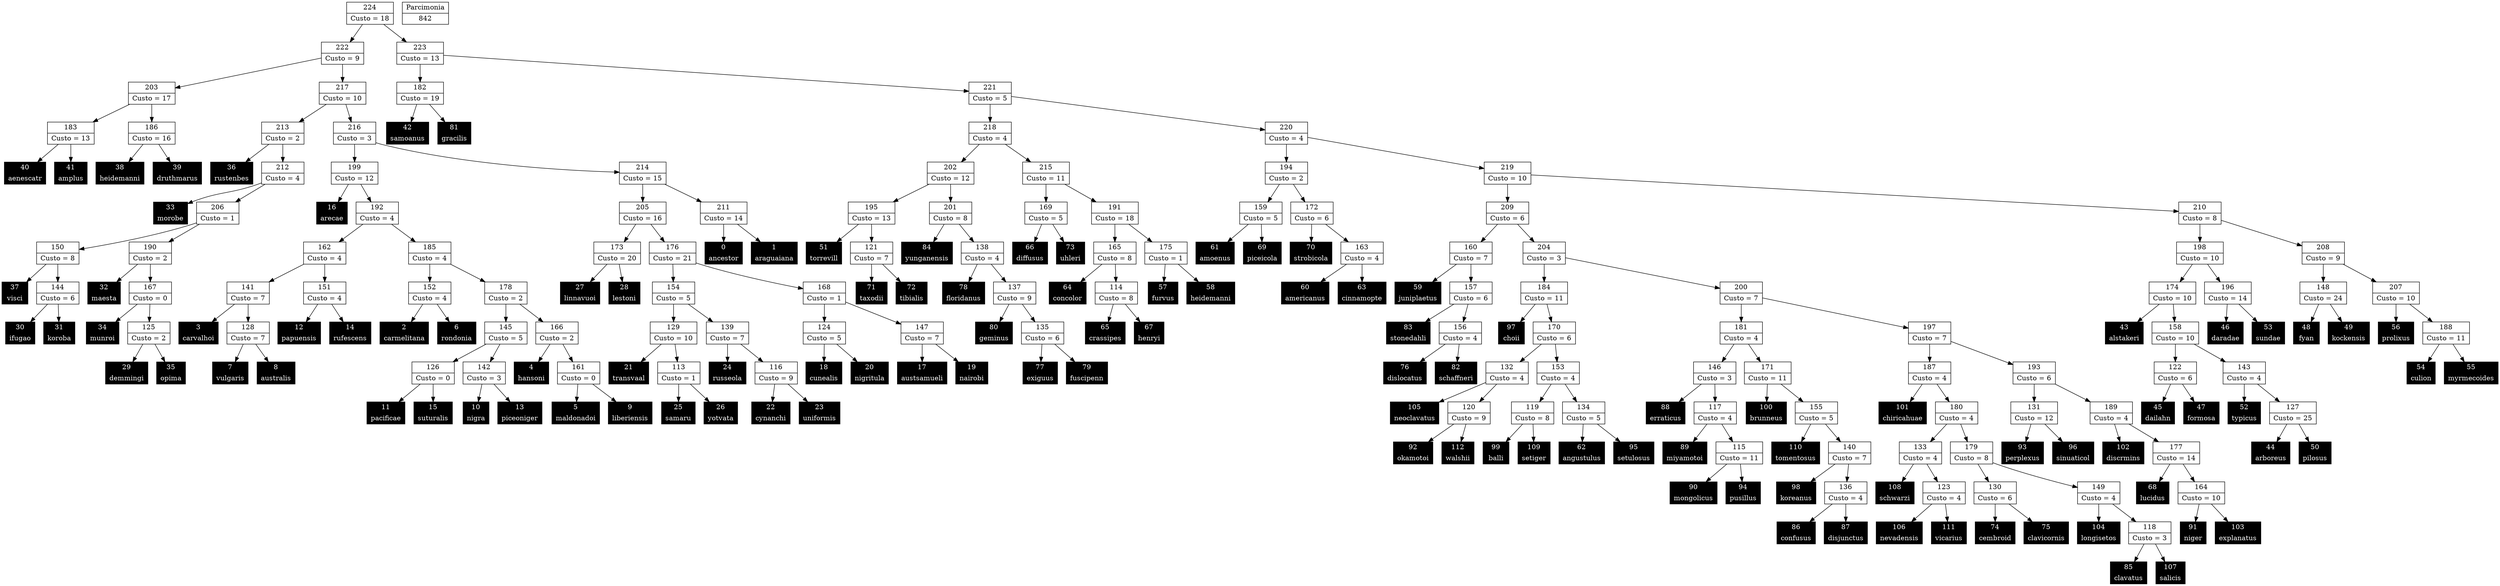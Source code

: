 Digraph G {
0 [shape="record", label="{0 | ancestor}",style=filled, color=black, fontcolor=white,fontsize=14, height=0.5]
1 [shape="record", label="{1 | araguaiana}",style=filled, color=black, fontcolor=white,fontsize=14, height=0.5]
2 [shape="record", label="{2 | carmelitana}",style=filled, color=black, fontcolor=white,fontsize=14, height=0.5]
3 [shape="record", label="{3 | carvalhoi}",style=filled, color=black, fontcolor=white,fontsize=14, height=0.5]
4 [shape="record", label="{4 | hansoni}",style=filled, color=black, fontcolor=white,fontsize=14, height=0.5]
5 [shape="record", label="{5 | maldonadoi}",style=filled, color=black, fontcolor=white,fontsize=14, height=0.5]
6 [shape="record", label="{6 | rondonia}",style=filled, color=black, fontcolor=white,fontsize=14, height=0.5]
7 [shape="record", label="{7 | vulgaris}",style=filled, color=black, fontcolor=white,fontsize=14, height=0.5]
8 [shape="record", label="{8 | australis}",style=filled, color=black, fontcolor=white,fontsize=14, height=0.5]
9 [shape="record", label="{9 | liberiensis}",style=filled, color=black, fontcolor=white,fontsize=14, height=0.5]
10 [shape="record", label="{10 | nigra}",style=filled, color=black, fontcolor=white,fontsize=14, height=0.5]
11 [shape="record", label="{11 | pacificae}",style=filled, color=black, fontcolor=white,fontsize=14, height=0.5]
12 [shape="record", label="{12 | papuensis}",style=filled, color=black, fontcolor=white,fontsize=14, height=0.5]
13 [shape="record", label="{13 | piceoniger}",style=filled, color=black, fontcolor=white,fontsize=14, height=0.5]
14 [shape="record", label="{14 | rufescens}",style=filled, color=black, fontcolor=white,fontsize=14, height=0.5]
15 [shape="record", label="{15 | suturalis}",style=filled, color=black, fontcolor=white,fontsize=14, height=0.5]
16 [shape="record", label="{16 | arecae}",style=filled, color=black, fontcolor=white,fontsize=14, height=0.5]
17 [shape="record", label="{17 | austsamueli}",style=filled, color=black, fontcolor=white,fontsize=14, height=0.5]
18 [shape="record", label="{18 | cunealis}",style=filled, color=black, fontcolor=white,fontsize=14, height=0.5]
19 [shape="record", label="{19 | nairobi}",style=filled, color=black, fontcolor=white,fontsize=14, height=0.5]
20 [shape="record", label="{20 | nigritula}",style=filled, color=black, fontcolor=white,fontsize=14, height=0.5]
21 [shape="record", label="{21 | transvaal}",style=filled, color=black, fontcolor=white,fontsize=14, height=0.5]
22 [shape="record", label="{22 | cynanchi}",style=filled, color=black, fontcolor=white,fontsize=14, height=0.5]
23 [shape="record", label="{23 | uniformis}",style=filled, color=black, fontcolor=white,fontsize=14, height=0.5]
24 [shape="record", label="{24 | russeola}",style=filled, color=black, fontcolor=white,fontsize=14, height=0.5]
25 [shape="record", label="{25 | samaru}",style=filled, color=black, fontcolor=white,fontsize=14, height=0.5]
26 [shape="record", label="{26 | yotvata}",style=filled, color=black, fontcolor=white,fontsize=14, height=0.5]
27 [shape="record", label="{27 | linnavuoi}",style=filled, color=black, fontcolor=white,fontsize=14, height=0.5]
28 [shape="record", label="{28 | lestoni}",style=filled, color=black, fontcolor=white,fontsize=14, height=0.5]
29 [shape="record", label="{29 | demmingi}",style=filled, color=black, fontcolor=white,fontsize=14, height=0.5]
30 [shape="record", label="{30 | ifugao}",style=filled, color=black, fontcolor=white,fontsize=14, height=0.5]
31 [shape="record", label="{31 | koroba}",style=filled, color=black, fontcolor=white,fontsize=14, height=0.5]
32 [shape="record", label="{32 | maesta}",style=filled, color=black, fontcolor=white,fontsize=14, height=0.5]
33 [shape="record", label="{33 | morobe}",style=filled, color=black, fontcolor=white,fontsize=14, height=0.5]
34 [shape="record", label="{34 | munroi}",style=filled, color=black, fontcolor=white,fontsize=14, height=0.5]
35 [shape="record", label="{35 | opima}",style=filled, color=black, fontcolor=white,fontsize=14, height=0.5]
36 [shape="record", label="{36 | rustenbes}",style=filled, color=black, fontcolor=white,fontsize=14, height=0.5]
37 [shape="record", label="{37 | visci}",style=filled, color=black, fontcolor=white,fontsize=14, height=0.5]
38 [shape="record", label="{38 | heidemanni}",style=filled, color=black, fontcolor=white,fontsize=14, height=0.5]
39 [shape="record", label="{39 | druthmarus}",style=filled, color=black, fontcolor=white,fontsize=14, height=0.5]
40 [shape="record", label="{40 | aenescatr}",style=filled, color=black, fontcolor=white,fontsize=14, height=0.5]
41 [shape="record", label="{41 | amplus}",style=filled, color=black, fontcolor=white,fontsize=14, height=0.5]
42 [shape="record", label="{42 | samoanus}",style=filled, color=black, fontcolor=white,fontsize=14, height=0.5]
43 [shape="record", label="{43 | alstakeri}",style=filled, color=black, fontcolor=white,fontsize=14, height=0.5]
44 [shape="record", label="{44 | arboreus}",style=filled, color=black, fontcolor=white,fontsize=14, height=0.5]
45 [shape="record", label="{45 | dailahn}",style=filled, color=black, fontcolor=white,fontsize=14, height=0.5]
46 [shape="record", label="{46 | daradae}",style=filled, color=black, fontcolor=white,fontsize=14, height=0.5]
47 [shape="record", label="{47 | formosa}",style=filled, color=black, fontcolor=white,fontsize=14, height=0.5]
48 [shape="record", label="{48 | fyan}",style=filled, color=black, fontcolor=white,fontsize=14, height=0.5]
49 [shape="record", label="{49 | kockensis}",style=filled, color=black, fontcolor=white,fontsize=14, height=0.5]
50 [shape="record", label="{50 | pilosus}",style=filled, color=black, fontcolor=white,fontsize=14, height=0.5]
51 [shape="record", label="{51 | torrevill}",style=filled, color=black, fontcolor=white,fontsize=14, height=0.5]
52 [shape="record", label="{52 | typicus}",style=filled, color=black, fontcolor=white,fontsize=14, height=0.5]
53 [shape="record", label="{53 | sundae}",style=filled, color=black, fontcolor=white,fontsize=14, height=0.5]
54 [shape="record", label="{54 | culion}",style=filled, color=black, fontcolor=white,fontsize=14, height=0.5]
55 [shape="record", label="{55 | myrmecoides}",style=filled, color=black, fontcolor=white,fontsize=14, height=0.5]
56 [shape="record", label="{56 | prolixus}",style=filled, color=black, fontcolor=white,fontsize=14, height=0.5]
57 [shape="record", label="{57 | furvus}",style=filled, color=black, fontcolor=white,fontsize=14, height=0.5]
58 [shape="record", label="{58 | heidemanni}",style=filled, color=black, fontcolor=white,fontsize=14, height=0.5]
59 [shape="record", label="{59 | juniplaetus}",style=filled, color=black, fontcolor=white,fontsize=14, height=0.5]
60 [shape="record", label="{60 | americanus}",style=filled, color=black, fontcolor=white,fontsize=14, height=0.5]
61 [shape="record", label="{61 | amoenus}",style=filled, color=black, fontcolor=white,fontsize=14, height=0.5]
62 [shape="record", label="{62 | angustulus}",style=filled, color=black, fontcolor=white,fontsize=14, height=0.5]
63 [shape="record", label="{63 | cinnamopte}",style=filled, color=black, fontcolor=white,fontsize=14, height=0.5]
64 [shape="record", label="{64 | concolor}",style=filled, color=black, fontcolor=white,fontsize=14, height=0.5]
65 [shape="record", label="{65 | crassipes}",style=filled, color=black, fontcolor=white,fontsize=14, height=0.5]
66 [shape="record", label="{66 | diffusus}",style=filled, color=black, fontcolor=white,fontsize=14, height=0.5]
67 [shape="record", label="{67 | henryi}",style=filled, color=black, fontcolor=white,fontsize=14, height=0.5]
68 [shape="record", label="{68 | lucidus}",style=filled, color=black, fontcolor=white,fontsize=14, height=0.5]
69 [shape="record", label="{69 | piceicola}",style=filled, color=black, fontcolor=white,fontsize=14, height=0.5]
70 [shape="record", label="{70 | strobicola}",style=filled, color=black, fontcolor=white,fontsize=14, height=0.5]
71 [shape="record", label="{71 | taxodii}",style=filled, color=black, fontcolor=white,fontsize=14, height=0.5]
72 [shape="record", label="{72 | tibialis}",style=filled, color=black, fontcolor=white,fontsize=14, height=0.5]
73 [shape="record", label="{73 | uhleri}",style=filled, color=black, fontcolor=white,fontsize=14, height=0.5]
74 [shape="record", label="{74 | cembroid}",style=filled, color=black, fontcolor=white,fontsize=14, height=0.5]
75 [shape="record", label="{75 | clavicornis}",style=filled, color=black, fontcolor=white,fontsize=14, height=0.5]
76 [shape="record", label="{76 | dislocatus}",style=filled, color=black, fontcolor=white,fontsize=14, height=0.5]
77 [shape="record", label="{77 | exiguus}",style=filled, color=black, fontcolor=white,fontsize=14, height=0.5]
78 [shape="record", label="{78 | floridanus}",style=filled, color=black, fontcolor=white,fontsize=14, height=0.5]
79 [shape="record", label="{79 | fuscipenn}",style=filled, color=black, fontcolor=white,fontsize=14, height=0.5]
80 [shape="record", label="{80 | geminus}",style=filled, color=black, fontcolor=white,fontsize=14, height=0.5]
81 [shape="record", label="{81 | gracilis}",style=filled, color=black, fontcolor=white,fontsize=14, height=0.5]
82 [shape="record", label="{82 | schaffneri}",style=filled, color=black, fontcolor=white,fontsize=14, height=0.5]
83 [shape="record", label="{83 | stonedahli}",style=filled, color=black, fontcolor=white,fontsize=14, height=0.5]
84 [shape="record", label="{84 | yunganensis}",style=filled, color=black, fontcolor=white,fontsize=14, height=0.5]
85 [shape="record", label="{85 | clavatus}",style=filled, color=black, fontcolor=white,fontsize=14, height=0.5]
86 [shape="record", label="{86 | confusus}",style=filled, color=black, fontcolor=white,fontsize=14, height=0.5]
87 [shape="record", label="{87 | disjunctus}",style=filled, color=black, fontcolor=white,fontsize=14, height=0.5]
88 [shape="record", label="{88 | erraticus}",style=filled, color=black, fontcolor=white,fontsize=14, height=0.5]
89 [shape="record", label="{89 | miyamotoi}",style=filled, color=black, fontcolor=white,fontsize=14, height=0.5]
90 [shape="record", label="{90 | mongolicus}",style=filled, color=black, fontcolor=white,fontsize=14, height=0.5]
91 [shape="record", label="{91 | niger}",style=filled, color=black, fontcolor=white,fontsize=14, height=0.5]
92 [shape="record", label="{92 | okamotoi}",style=filled, color=black, fontcolor=white,fontsize=14, height=0.5]
93 [shape="record", label="{93 | perplexus}",style=filled, color=black, fontcolor=white,fontsize=14, height=0.5]
94 [shape="record", label="{94 | pusillus}",style=filled, color=black, fontcolor=white,fontsize=14, height=0.5]
95 [shape="record", label="{95 | setulosus}",style=filled, color=black, fontcolor=white,fontsize=14, height=0.5]
96 [shape="record", label="{96 | sinuaticol}",style=filled, color=black, fontcolor=white,fontsize=14, height=0.5]
97 [shape="record", label="{97 | choii}",style=filled, color=black, fontcolor=white,fontsize=14, height=0.5]
98 [shape="record", label="{98 | koreanus}",style=filled, color=black, fontcolor=white,fontsize=14, height=0.5]
99 [shape="record", label="{99 | balli}",style=filled, color=black, fontcolor=white,fontsize=14, height=0.5]
100 [shape="record", label="{100 | brunneus}",style=filled, color=black, fontcolor=white,fontsize=14, height=0.5]
101 [shape="record", label="{101 | chiricahuae}",style=filled, color=black, fontcolor=white,fontsize=14, height=0.5]
102 [shape="record", label="{102 | discrmins}",style=filled, color=black, fontcolor=white,fontsize=14, height=0.5]
103 [shape="record", label="{103 | explanatus}",style=filled, color=black, fontcolor=white,fontsize=14, height=0.5]
104 [shape="record", label="{104 | longisetos}",style=filled, color=black, fontcolor=white,fontsize=14, height=0.5]
105 [shape="record", label="{105 | neoclavatus}",style=filled, color=black, fontcolor=white,fontsize=14, height=0.5]
106 [shape="record", label="{106 | nevadensis}",style=filled, color=black, fontcolor=white,fontsize=14, height=0.5]
107 [shape="record", label="{107 | salicis}",style=filled, color=black, fontcolor=white,fontsize=14, height=0.5]
108 [shape="record", label="{108 | schwarzi}",style=filled, color=black, fontcolor=white,fontsize=14, height=0.5]
109 [shape="record", label="{109 | setiger}",style=filled, color=black, fontcolor=white,fontsize=14, height=0.5]
110 [shape="record", label="{110 | tomentosus}",style=filled, color=black, fontcolor=white,fontsize=14, height=0.5]
111 [shape="record", label="{111 | vicarius}",style=filled, color=black, fontcolor=white,fontsize=14, height=0.5]
112 [shape="record", label="{112 | walshii}",style=filled, color=black, fontcolor=white,fontsize=14, height=0.5]
113 [shape="record", label="{113|Custo = 1}"]
114 [shape="record", label="{114|Custo = 8}"]
115 [shape="record", label="{115|Custo = 11}"]
116 [shape="record", label="{116|Custo = 9}"]
117 [shape="record", label="{117|Custo = 4}"]
118 [shape="record", label="{118|Custo = 3}"]
119 [shape="record", label="{119|Custo = 8}"]
120 [shape="record", label="{120|Custo = 9}"]
121 [shape="record", label="{121|Custo = 7}"]
122 [shape="record", label="{122|Custo = 6}"]
123 [shape="record", label="{123|Custo = 4}"]
124 [shape="record", label="{124|Custo = 5}"]
125 [shape="record", label="{125|Custo = 2}"]
126 [shape="record", label="{126|Custo = 0}"]
127 [shape="record", label="{127|Custo = 25}"]
128 [shape="record", label="{128|Custo = 7}"]
129 [shape="record", label="{129|Custo = 10}"]
130 [shape="record", label="{130|Custo = 6}"]
131 [shape="record", label="{131|Custo = 12}"]
132 [shape="record", label="{132|Custo = 4}"]
133 [shape="record", label="{133|Custo = 4}"]
134 [shape="record", label="{134|Custo = 5}"]
135 [shape="record", label="{135|Custo = 6}"]
136 [shape="record", label="{136|Custo = 4}"]
137 [shape="record", label="{137|Custo = 9}"]
138 [shape="record", label="{138|Custo = 4}"]
139 [shape="record", label="{139|Custo = 7}"]
140 [shape="record", label="{140|Custo = 7}"]
141 [shape="record", label="{141|Custo = 7}"]
142 [shape="record", label="{142|Custo = 3}"]
143 [shape="record", label="{143|Custo = 4}"]
144 [shape="record", label="{144|Custo = 6}"]
145 [shape="record", label="{145|Custo = 5}"]
146 [shape="record", label="{146|Custo = 3}"]
147 [shape="record", label="{147|Custo = 7}"]
148 [shape="record", label="{148|Custo = 24}"]
149 [shape="record", label="{149|Custo = 4}"]
150 [shape="record", label="{150|Custo = 8}"]
151 [shape="record", label="{151|Custo = 4}"]
152 [shape="record", label="{152|Custo = 4}"]
153 [shape="record", label="{153|Custo = 4}"]
154 [shape="record", label="{154|Custo = 5}"]
155 [shape="record", label="{155|Custo = 5}"]
156 [shape="record", label="{156|Custo = 4}"]
157 [shape="record", label="{157|Custo = 6}"]
158 [shape="record", label="{158|Custo = 10}"]
159 [shape="record", label="{159|Custo = 5}"]
160 [shape="record", label="{160|Custo = 7}"]
161 [shape="record", label="{161|Custo = 0}"]
162 [shape="record", label="{162|Custo = 4}"]
163 [shape="record", label="{163|Custo = 4}"]
164 [shape="record", label="{164|Custo = 10}"]
165 [shape="record", label="{165|Custo = 8}"]
166 [shape="record", label="{166|Custo = 2}"]
167 [shape="record", label="{167|Custo = 0}"]
168 [shape="record", label="{168|Custo = 1}"]
169 [shape="record", label="{169|Custo = 5}"]
170 [shape="record", label="{170|Custo = 6}"]
171 [shape="record", label="{171|Custo = 11}"]
172 [shape="record", label="{172|Custo = 6}"]
173 [shape="record", label="{173|Custo = 20}"]
174 [shape="record", label="{174|Custo = 10}"]
175 [shape="record", label="{175|Custo = 1}"]
176 [shape="record", label="{176|Custo = 21}"]
177 [shape="record", label="{177|Custo = 14}"]
178 [shape="record", label="{178|Custo = 2}"]
179 [shape="record", label="{179|Custo = 8}"]
180 [shape="record", label="{180|Custo = 4}"]
181 [shape="record", label="{181|Custo = 4}"]
182 [shape="record", label="{182|Custo = 19}"]
183 [shape="record", label="{183|Custo = 13}"]
184 [shape="record", label="{184|Custo = 11}"]
185 [shape="record", label="{185|Custo = 4}"]
186 [shape="record", label="{186|Custo = 16}"]
187 [shape="record", label="{187|Custo = 4}"]
188 [shape="record", label="{188|Custo = 11}"]
189 [shape="record", label="{189|Custo = 4}"]
190 [shape="record", label="{190|Custo = 2}"]
191 [shape="record", label="{191|Custo = 18}"]
192 [shape="record", label="{192|Custo = 4}"]
193 [shape="record", label="{193|Custo = 6}"]
194 [shape="record", label="{194|Custo = 2}"]
195 [shape="record", label="{195|Custo = 13}"]
196 [shape="record", label="{196|Custo = 14}"]
197 [shape="record", label="{197|Custo = 7}"]
198 [shape="record", label="{198|Custo = 10}"]
199 [shape="record", label="{199|Custo = 12}"]
200 [shape="record", label="{200|Custo = 7}"]
201 [shape="record", label="{201|Custo = 8}"]
202 [shape="record", label="{202|Custo = 12}"]
203 [shape="record", label="{203|Custo = 17}"]
204 [shape="record", label="{204|Custo = 3}"]
205 [shape="record", label="{205|Custo = 16}"]
206 [shape="record", label="{206|Custo = 1}"]
207 [shape="record", label="{207|Custo = 10}"]
208 [shape="record", label="{208|Custo = 9}"]
209 [shape="record", label="{209|Custo = 6}"]
210 [shape="record", label="{210|Custo = 8}"]
211 [shape="record", label="{211|Custo = 14}"]
212 [shape="record", label="{212|Custo = 4}"]
213 [shape="record", label="{213|Custo = 2}"]
214 [shape="record", label="{214|Custo = 15}"]
215 [shape="record", label="{215|Custo = 11}"]
216 [shape="record", label="{216|Custo = 3}"]
217 [shape="record", label="{217|Custo = 10}"]
218 [shape="record", label="{218|Custo = 4}"]
219 [shape="record", label="{219|Custo = 10}"]
220 [shape="record", label="{220|Custo = 4}"]
221 [shape="record", label="{221|Custo = 5}"]
222 [shape="record", label="{222|Custo = 9}"]
223 [shape="record", label="{223|Custo = 13}"]
224 [shape="record", label="{224|Custo = 18}"]

113->26
113->25
114->67
114->65
115->94
115->90
116->23
116->22
117->115
117->89
118->107
118->85
119->109
119->99
120->112
120->92
121->72
121->71
122->47
122->45
123->111
123->106
124->20
124->18
125->35
125->29
126->15
126->11
127->50
127->44
128->8
128->7
129->113
129->21
130->75
130->74
131->96
131->93
132->120
132->105
133->123
133->108
134->95
134->62
135->79
135->77
136->87
136->86
137->135
137->80
138->137
138->78
139->116
139->24
140->136
140->98
141->128
141->3
142->13
142->10
143->127
143->52
144->31
144->30
145->142
145->126
146->117
146->88
147->19
147->17
148->49
148->48
149->118
149->104
150->144
150->37
151->14
151->12
152->6
152->2
153->134
153->119
154->139
154->129
155->140
155->110
156->82
156->76
157->156
157->83
158->143
158->122
159->69
159->61
160->157
160->59
161->9
161->5
162->151
162->141
163->63
163->60
164->103
164->91
165->114
165->64
166->161
166->4
167->125
167->34
168->147
168->124
169->73
169->66
170->153
170->132
171->155
171->100
172->163
172->70
173->28
173->27
174->158
174->43
175->58
175->57
176->168
176->154
177->164
177->68
178->166
178->145
179->149
179->130
180->179
180->133
181->171
181->146
182->81
182->42
183->41
183->40
184->170
184->97
185->178
185->152
186->39
186->38
187->180
187->101
188->55
188->54
189->177
189->102
190->167
190->32
191->175
191->165
192->185
192->162
193->189
193->131
194->172
194->159
195->121
195->51
196->53
196->46
197->193
197->187
198->196
198->174
199->192
199->16
200->197
200->181
201->138
201->84
202->201
202->195
203->186
203->183
204->200
204->184
205->176
205->173
206->190
206->150
207->188
207->56
208->207
208->148
209->204
209->160
210->208
210->198
211->1
211->0
212->206
212->33
213->212
213->36
214->211
214->205
215->191
215->169
216->214
216->199
217->216
217->213
218->215
218->202
219->210
219->209
220->219
220->194
221->220
221->218
222->217
222->203
223->221
223->182
224->223
224->222

842 [shape="record", label="{Parcimonia|842}"]
}